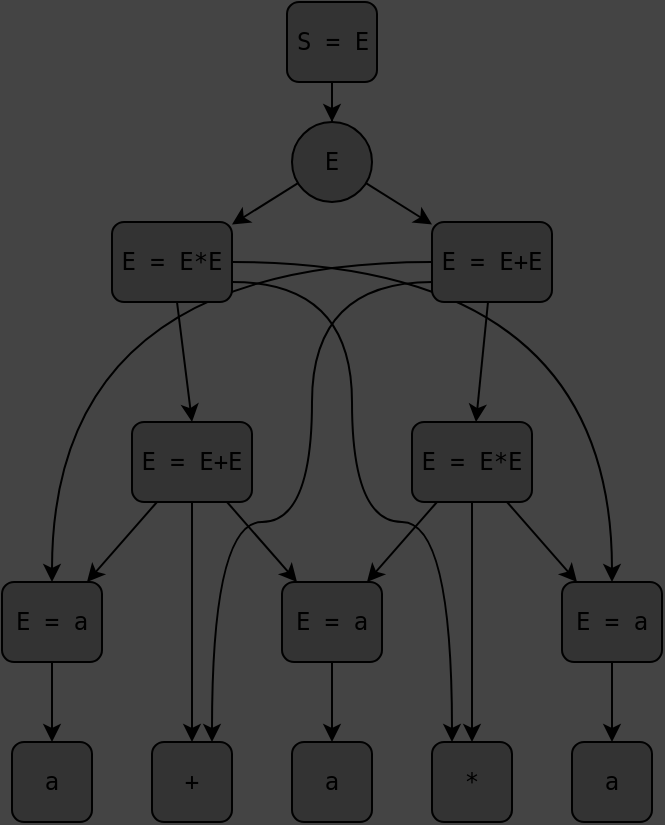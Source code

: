 <mxfile version="25.0.2">
  <diagram name="Page-1" id="MqZeGh7VGKmyVvnbTxtp">
    <mxGraphModel dx="406" dy="412" grid="1" gridSize="10" guides="1" tooltips="1" connect="1" arrows="1" fold="1" page="1" pageScale="1" pageWidth="827" pageHeight="1169" background="#444444" math="0" shadow="0">
      <root>
        <mxCell id="0" />
        <mxCell id="1" parent="0" />
        <mxCell id="hCfFOBcKqYTTyQITyhyD-1" value="a" style="rounded=1;whiteSpace=wrap;html=1;fillColor=#333333;fontFamily=monospace;" parent="1" vertex="1">
          <mxGeometry x="40" y="370" width="40" height="40" as="geometry" />
        </mxCell>
        <mxCell id="hCfFOBcKqYTTyQITyhyD-8" style="edgeStyle=orthogonalEdgeStyle;rounded=0;orthogonalLoop=1;jettySize=auto;html=1;fontFamily=monospace;fontSize=12;fontColor=default;" parent="1" source="hCfFOBcKqYTTyQITyhyD-5" target="hCfFOBcKqYTTyQITyhyD-1" edge="1">
          <mxGeometry relative="1" as="geometry" />
        </mxCell>
        <mxCell id="hCfFOBcKqYTTyQITyhyD-5" value="E = a" style="rounded=1;whiteSpace=wrap;html=1;fillColor=#333333;fontFamily=monospace;" parent="1" vertex="1">
          <mxGeometry x="35" y="290" width="50" height="40" as="geometry" />
        </mxCell>
        <mxCell id="hCfFOBcKqYTTyQITyhyD-16" style="edgeStyle=orthogonalEdgeStyle;rounded=0;orthogonalLoop=1;jettySize=auto;html=1;fontFamily=monospace;fontSize=12;fontColor=default;" parent="1" source="hCfFOBcKqYTTyQITyhyD-11" target="hCfFOBcKqYTTyQITyhyD-14" edge="1">
          <mxGeometry relative="1" as="geometry" />
        </mxCell>
        <mxCell id="hCfFOBcKqYTTyQITyhyD-17" style="rounded=0;orthogonalLoop=1;jettySize=auto;html=1;fontFamily=monospace;fontSize=12;fontColor=default;" parent="1" source="hCfFOBcKqYTTyQITyhyD-11" target="hCfFOBcKqYTTyQITyhyD-5" edge="1">
          <mxGeometry relative="1" as="geometry" />
        </mxCell>
        <mxCell id="hCfFOBcKqYTTyQITyhyD-18" style="rounded=0;orthogonalLoop=1;jettySize=auto;html=1;fontFamily=monospace;fontSize=12;fontColor=default;" parent="1" source="hCfFOBcKqYTTyQITyhyD-11" target="hCfFOBcKqYTTyQITyhyD-28" edge="1">
          <mxGeometry relative="1" as="geometry">
            <mxPoint x="-107.5" y="290" as="targetPoint" />
          </mxGeometry>
        </mxCell>
        <mxCell id="hCfFOBcKqYTTyQITyhyD-11" value="E = E+E" style="rounded=1;whiteSpace=wrap;html=1;fillColor=#333333;fontFamily=monospace;" parent="1" vertex="1">
          <mxGeometry x="100" y="210" width="60" height="40" as="geometry" />
        </mxCell>
        <mxCell id="hCfFOBcKqYTTyQITyhyD-14" value="+" style="rounded=1;whiteSpace=wrap;html=1;fillColor=#333333;fontFamily=monospace;" parent="1" vertex="1">
          <mxGeometry x="110" y="370" width="40" height="40" as="geometry" />
        </mxCell>
        <mxCell id="hCfFOBcKqYTTyQITyhyD-23" value="a" style="rounded=1;whiteSpace=wrap;html=1;fillColor=#333333;fontFamily=monospace;" parent="1" vertex="1">
          <mxGeometry x="180" y="370" width="40" height="40" as="geometry" />
        </mxCell>
        <mxCell id="hCfFOBcKqYTTyQITyhyD-24" value="a" style="rounded=1;whiteSpace=wrap;html=1;fillColor=#333333;fontFamily=monospace;" parent="1" vertex="1">
          <mxGeometry x="320" y="370" width="40" height="40" as="geometry" />
        </mxCell>
        <mxCell id="hCfFOBcKqYTTyQITyhyD-27" style="edgeStyle=orthogonalEdgeStyle;rounded=0;orthogonalLoop=1;jettySize=auto;html=1;fontFamily=monospace;fontSize=12;fontColor=default;" parent="1" source="hCfFOBcKqYTTyQITyhyD-28" target="hCfFOBcKqYTTyQITyhyD-23" edge="1">
          <mxGeometry relative="1" as="geometry" />
        </mxCell>
        <mxCell id="hCfFOBcKqYTTyQITyhyD-28" value="E = a" style="rounded=1;whiteSpace=wrap;html=1;fillColor=#333333;fontFamily=monospace;" parent="1" vertex="1">
          <mxGeometry x="175" y="290" width="50" height="40" as="geometry" />
        </mxCell>
        <mxCell id="hCfFOBcKqYTTyQITyhyD-29" style="edgeStyle=orthogonalEdgeStyle;rounded=0;orthogonalLoop=1;jettySize=auto;html=1;fontFamily=monospace;fontSize=12;fontColor=default;" parent="1" source="hCfFOBcKqYTTyQITyhyD-30" target="hCfFOBcKqYTTyQITyhyD-24" edge="1">
          <mxGeometry relative="1" as="geometry" />
        </mxCell>
        <mxCell id="hCfFOBcKqYTTyQITyhyD-30" value="E = a" style="rounded=1;whiteSpace=wrap;html=1;fillColor=#333333;fontFamily=monospace;" parent="1" vertex="1">
          <mxGeometry x="315" y="290" width="50" height="40" as="geometry" />
        </mxCell>
        <mxCell id="hCfFOBcKqYTTyQITyhyD-35" value="*" style="rounded=1;whiteSpace=wrap;html=1;fillColor=#333333;fontFamily=monospace;" parent="1" vertex="1">
          <mxGeometry x="250" y="370" width="40" height="40" as="geometry" />
        </mxCell>
        <mxCell id="hCfFOBcKqYTTyQITyhyD-36" style="edgeStyle=none;shape=connector;rounded=0;orthogonalLoop=1;jettySize=auto;html=1;strokeColor=default;align=center;verticalAlign=middle;fontFamily=monospace;fontSize=12;fontColor=default;labelBackgroundColor=default;endArrow=classic;" parent="1" source="hCfFOBcKqYTTyQITyhyD-39" target="hCfFOBcKqYTTyQITyhyD-35" edge="1">
          <mxGeometry relative="1" as="geometry" />
        </mxCell>
        <mxCell id="hCfFOBcKqYTTyQITyhyD-37" style="edgeStyle=none;shape=connector;rounded=0;orthogonalLoop=1;jettySize=auto;html=1;strokeColor=default;align=center;verticalAlign=middle;fontFamily=monospace;fontSize=12;fontColor=default;labelBackgroundColor=default;endArrow=classic;" parent="1" source="hCfFOBcKqYTTyQITyhyD-39" target="hCfFOBcKqYTTyQITyhyD-30" edge="1">
          <mxGeometry relative="1" as="geometry" />
        </mxCell>
        <mxCell id="hCfFOBcKqYTTyQITyhyD-38" style="edgeStyle=none;shape=connector;rounded=0;orthogonalLoop=1;jettySize=auto;html=1;strokeColor=default;align=center;verticalAlign=middle;fontFamily=monospace;fontSize=12;fontColor=default;labelBackgroundColor=default;endArrow=classic;" parent="1" source="hCfFOBcKqYTTyQITyhyD-39" target="hCfFOBcKqYTTyQITyhyD-28" edge="1">
          <mxGeometry relative="1" as="geometry" />
        </mxCell>
        <mxCell id="hCfFOBcKqYTTyQITyhyD-39" value="E = E*E" style="rounded=1;whiteSpace=wrap;html=1;fillColor=#333333;fontFamily=monospace;" parent="1" vertex="1">
          <mxGeometry x="240" y="210" width="60" height="40" as="geometry" />
        </mxCell>
        <mxCell id="P-FCiHeKTcraBsnJYNUH-16" style="edgeStyle=none;shape=connector;rounded=0;orthogonalLoop=1;jettySize=auto;html=1;strokeColor=default;align=center;verticalAlign=middle;fontFamily=monospace;fontSize=12;fontColor=default;labelBackgroundColor=default;endArrow=classic;" parent="1" source="P-FCiHeKTcraBsnJYNUH-18" target="P-FCiHeKTcraBsnJYNUH-13" edge="1">
          <mxGeometry relative="1" as="geometry">
            <mxPoint x="180" y="92.5" as="sourcePoint" />
          </mxGeometry>
        </mxCell>
        <mxCell id="P-FCiHeKTcraBsnJYNUH-17" style="edgeStyle=none;shape=connector;rounded=0;orthogonalLoop=1;jettySize=auto;html=1;strokeColor=default;align=center;verticalAlign=middle;fontFamily=monospace;fontSize=12;fontColor=default;labelBackgroundColor=default;endArrow=classic;" parent="1" source="P-FCiHeKTcraBsnJYNUH-18" target="P-FCiHeKTcraBsnJYNUH-14" edge="1">
          <mxGeometry relative="1" as="geometry">
            <mxPoint x="220" y="92.5" as="sourcePoint" />
          </mxGeometry>
        </mxCell>
        <mxCell id="P-FCiHeKTcraBsnJYNUH-6" style="edgeStyle=none;shape=connector;rounded=0;orthogonalLoop=1;jettySize=auto;html=1;entryX=0.5;entryY=0;entryDx=0;entryDy=0;strokeColor=default;align=center;verticalAlign=middle;fontFamily=monospace;fontSize=12;fontColor=default;labelBackgroundColor=default;endArrow=classic;" parent="1" source="P-FCiHeKTcraBsnJYNUH-13" target="hCfFOBcKqYTTyQITyhyD-11" edge="1">
          <mxGeometry relative="1" as="geometry">
            <mxPoint x="141.464" y="148.536" as="sourcePoint" />
          </mxGeometry>
        </mxCell>
        <mxCell id="P-FCiHeKTcraBsnJYNUH-7" style="edgeStyle=orthogonalEdgeStyle;shape=connector;rounded=0;orthogonalLoop=1;jettySize=auto;html=1;strokeColor=default;align=center;verticalAlign=middle;fontFamily=monospace;fontSize=12;fontColor=default;labelBackgroundColor=default;endArrow=classic;curved=1;shadow=0;labelBorderColor=none;" parent="1" source="P-FCiHeKTcraBsnJYNUH-13" target="hCfFOBcKqYTTyQITyhyD-35" edge="1">
          <mxGeometry relative="1" as="geometry">
            <mxPoint x="145" y="150" as="sourcePoint" />
            <Array as="points">
              <mxPoint x="210" y="140" />
              <mxPoint x="210" y="260" />
              <mxPoint x="260" y="260" />
            </Array>
          </mxGeometry>
        </mxCell>
        <mxCell id="P-FCiHeKTcraBsnJYNUH-10" style="edgeStyle=orthogonalEdgeStyle;shape=connector;rounded=0;orthogonalLoop=1;jettySize=auto;html=1;strokeColor=default;align=center;verticalAlign=middle;fontFamily=monospace;fontSize=12;fontColor=default;labelBackgroundColor=default;endArrow=classic;curved=1;" parent="1" source="P-FCiHeKTcraBsnJYNUH-13" target="hCfFOBcKqYTTyQITyhyD-30" edge="1">
          <mxGeometry relative="1" as="geometry">
            <mxPoint x="148.536" y="148.536" as="sourcePoint" />
          </mxGeometry>
        </mxCell>
        <mxCell id="P-FCiHeKTcraBsnJYNUH-8" style="edgeStyle=orthogonalEdgeStyle;shape=connector;rounded=0;orthogonalLoop=1;jettySize=auto;html=1;strokeColor=default;align=center;verticalAlign=middle;fontFamily=monospace;fontSize=12;fontColor=default;labelBackgroundColor=default;endArrow=classic;elbow=vertical;curved=1;flowAnimation=0;shadow=0;labelBorderColor=none;" parent="1" source="P-FCiHeKTcraBsnJYNUH-14" target="hCfFOBcKqYTTyQITyhyD-14" edge="1">
          <mxGeometry relative="1" as="geometry">
            <mxPoint x="255" y="150" as="sourcePoint" />
            <Array as="points">
              <mxPoint x="190" y="140" />
              <mxPoint x="190" y="260" />
              <mxPoint x="140" y="260" />
            </Array>
          </mxGeometry>
        </mxCell>
        <mxCell id="P-FCiHeKTcraBsnJYNUH-9" style="edgeStyle=none;shape=connector;rounded=0;orthogonalLoop=1;jettySize=auto;html=1;strokeColor=default;align=center;verticalAlign=middle;fontFamily=monospace;fontSize=12;fontColor=default;labelBackgroundColor=default;endArrow=classic;" parent="1" source="P-FCiHeKTcraBsnJYNUH-14" target="hCfFOBcKqYTTyQITyhyD-39" edge="1">
          <mxGeometry relative="1" as="geometry">
            <mxPoint x="258.536" y="148.536" as="sourcePoint" />
          </mxGeometry>
        </mxCell>
        <mxCell id="P-FCiHeKTcraBsnJYNUH-11" style="edgeStyle=orthogonalEdgeStyle;shape=connector;rounded=0;orthogonalLoop=1;jettySize=auto;html=1;strokeColor=default;align=center;verticalAlign=middle;fontFamily=monospace;fontSize=12;fontColor=default;labelBackgroundColor=default;endArrow=classic;curved=1;" parent="1" source="P-FCiHeKTcraBsnJYNUH-14" target="hCfFOBcKqYTTyQITyhyD-5" edge="1">
          <mxGeometry relative="1" as="geometry">
            <mxPoint x="251.464" y="148.536" as="sourcePoint" />
          </mxGeometry>
        </mxCell>
        <mxCell id="P-FCiHeKTcraBsnJYNUH-13" value="E = E*E" style="rounded=1;whiteSpace=wrap;html=1;fillColor=#333333;fontFamily=monospace;" parent="1" vertex="1">
          <mxGeometry x="90" y="110" width="60" height="40" as="geometry" />
        </mxCell>
        <mxCell id="P-FCiHeKTcraBsnJYNUH-14" value="E = E+E" style="rounded=1;whiteSpace=wrap;html=1;fillColor=#333333;fontFamily=monospace;" parent="1" vertex="1">
          <mxGeometry x="250" y="110" width="60" height="40" as="geometry" />
        </mxCell>
        <mxCell id="P-FCiHeKTcraBsnJYNUH-18" value="E" style="ellipse;whiteSpace=wrap;html=1;aspect=fixed;rounded=1;strokeColor=default;align=center;verticalAlign=middle;fontFamily=monospace;fontSize=12;fontColor=default;labelBackgroundColor=none;fillColor=#333333;" parent="1" vertex="1">
          <mxGeometry x="180" y="60" width="40" height="40" as="geometry" />
        </mxCell>
        <mxCell id="9CESj11LiBbfAjZfUg6f-2" style="edgeStyle=orthogonalEdgeStyle;rounded=0;orthogonalLoop=1;jettySize=auto;html=1;" parent="1" source="9CESj11LiBbfAjZfUg6f-1" target="P-FCiHeKTcraBsnJYNUH-18" edge="1">
          <mxGeometry relative="1" as="geometry" />
        </mxCell>
        <mxCell id="9CESj11LiBbfAjZfUg6f-1" value="S = E" style="rounded=1;whiteSpace=wrap;html=1;fillColor=#333333;fontFamily=monospace;" parent="1" vertex="1">
          <mxGeometry x="177.5" width="45" height="40" as="geometry" />
        </mxCell>
      </root>
    </mxGraphModel>
  </diagram>
</mxfile>
